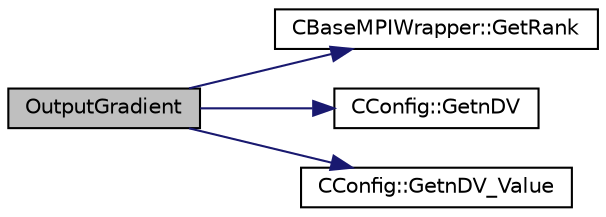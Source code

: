 digraph "OutputGradient"
{
  edge [fontname="Helvetica",fontsize="10",labelfontname="Helvetica",labelfontsize="10"];
  node [fontname="Helvetica",fontsize="10",shape=record];
  rankdir="LR";
  Node387 [label="OutputGradient",height=0.2,width=0.4,color="black", fillcolor="grey75", style="filled", fontcolor="black"];
  Node387 -> Node388 [color="midnightblue",fontsize="10",style="solid",fontname="Helvetica"];
  Node388 [label="CBaseMPIWrapper::GetRank",height=0.2,width=0.4,color="black", fillcolor="white", style="filled",URL="$class_c_base_m_p_i_wrapper.html#a801c6612161d6960c5cf25435f244101"];
  Node387 -> Node389 [color="midnightblue",fontsize="10",style="solid",fontname="Helvetica"];
  Node389 [label="CConfig::GetnDV",height=0.2,width=0.4,color="black", fillcolor="white", style="filled",URL="$class_c_config.html#ab66ab17694d24587bec7aa4d2ba8ea70",tooltip="Get the number of design variables. "];
  Node387 -> Node390 [color="midnightblue",fontsize="10",style="solid",fontname="Helvetica"];
  Node390 [label="CConfig::GetnDV_Value",height=0.2,width=0.4,color="black", fillcolor="white", style="filled",URL="$class_c_config.html#a2b77803cd48a7ac4c9251b463ff9ada7",tooltip="Get the number of design variables. "];
}
